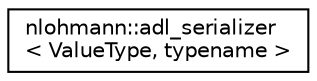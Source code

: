 digraph "Graphical Class Hierarchy"
{
 // LATEX_PDF_SIZE
  edge [fontname="Helvetica",fontsize="10",labelfontname="Helvetica",labelfontsize="10"];
  node [fontname="Helvetica",fontsize="10",shape=record];
  rankdir="LR";
  Node0 [label="nlohmann::adl_serializer\l\< ValueType, typename \>",height=0.2,width=0.4,color="black", fillcolor="white", style="filled",URL="$structnlohmann_1_1adl__serializer.html",tooltip="default JSONSerializer template argument"];
}
